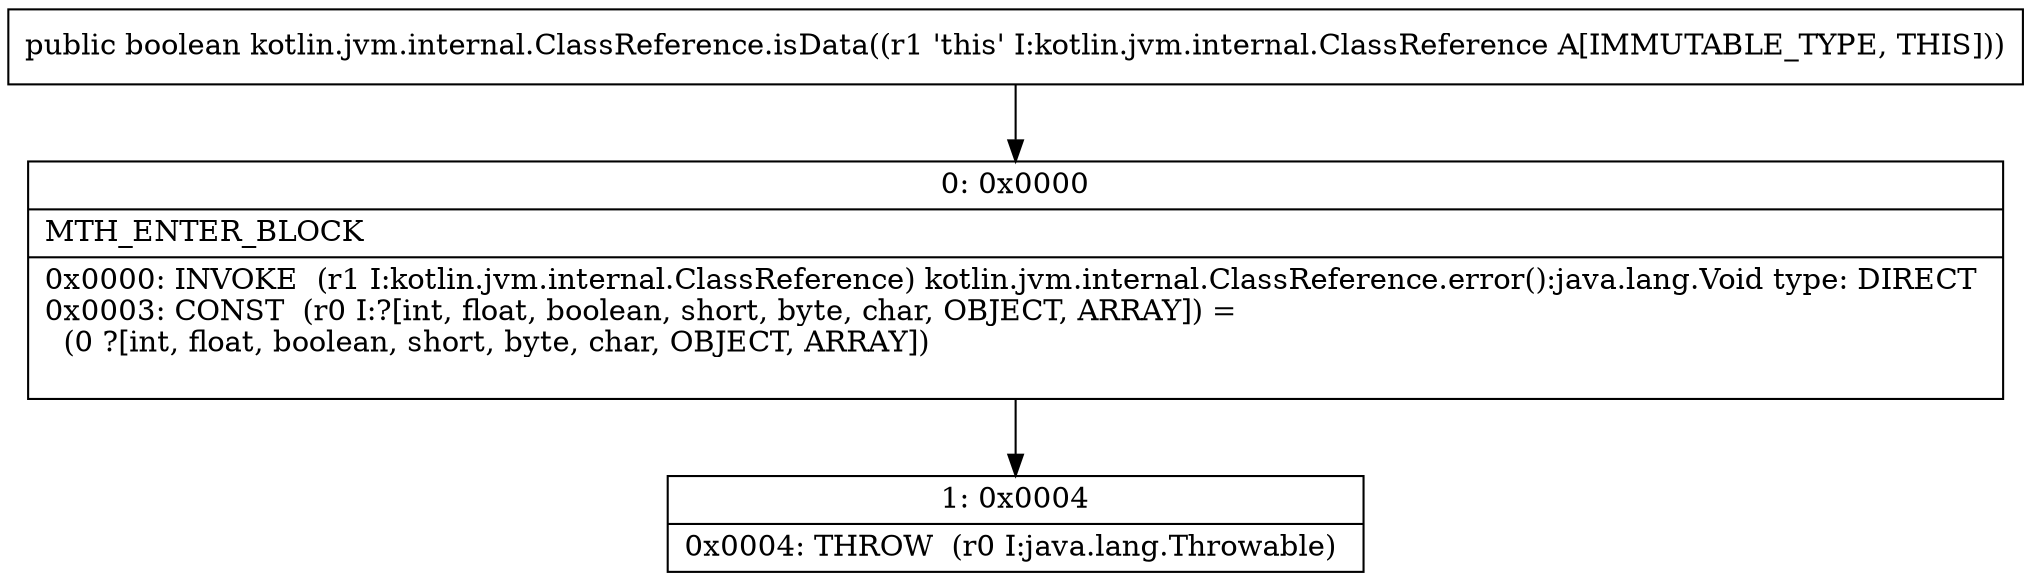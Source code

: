 digraph "CFG forkotlin.jvm.internal.ClassReference.isData()Z" {
Node_0 [shape=record,label="{0\:\ 0x0000|MTH_ENTER_BLOCK\l|0x0000: INVOKE  (r1 I:kotlin.jvm.internal.ClassReference) kotlin.jvm.internal.ClassReference.error():java.lang.Void type: DIRECT \l0x0003: CONST  (r0 I:?[int, float, boolean, short, byte, char, OBJECT, ARRAY]) = \l  (0 ?[int, float, boolean, short, byte, char, OBJECT, ARRAY])\l \l}"];
Node_1 [shape=record,label="{1\:\ 0x0004|0x0004: THROW  (r0 I:java.lang.Throwable) \l}"];
MethodNode[shape=record,label="{public boolean kotlin.jvm.internal.ClassReference.isData((r1 'this' I:kotlin.jvm.internal.ClassReference A[IMMUTABLE_TYPE, THIS])) }"];
MethodNode -> Node_0;
Node_0 -> Node_1;
}

